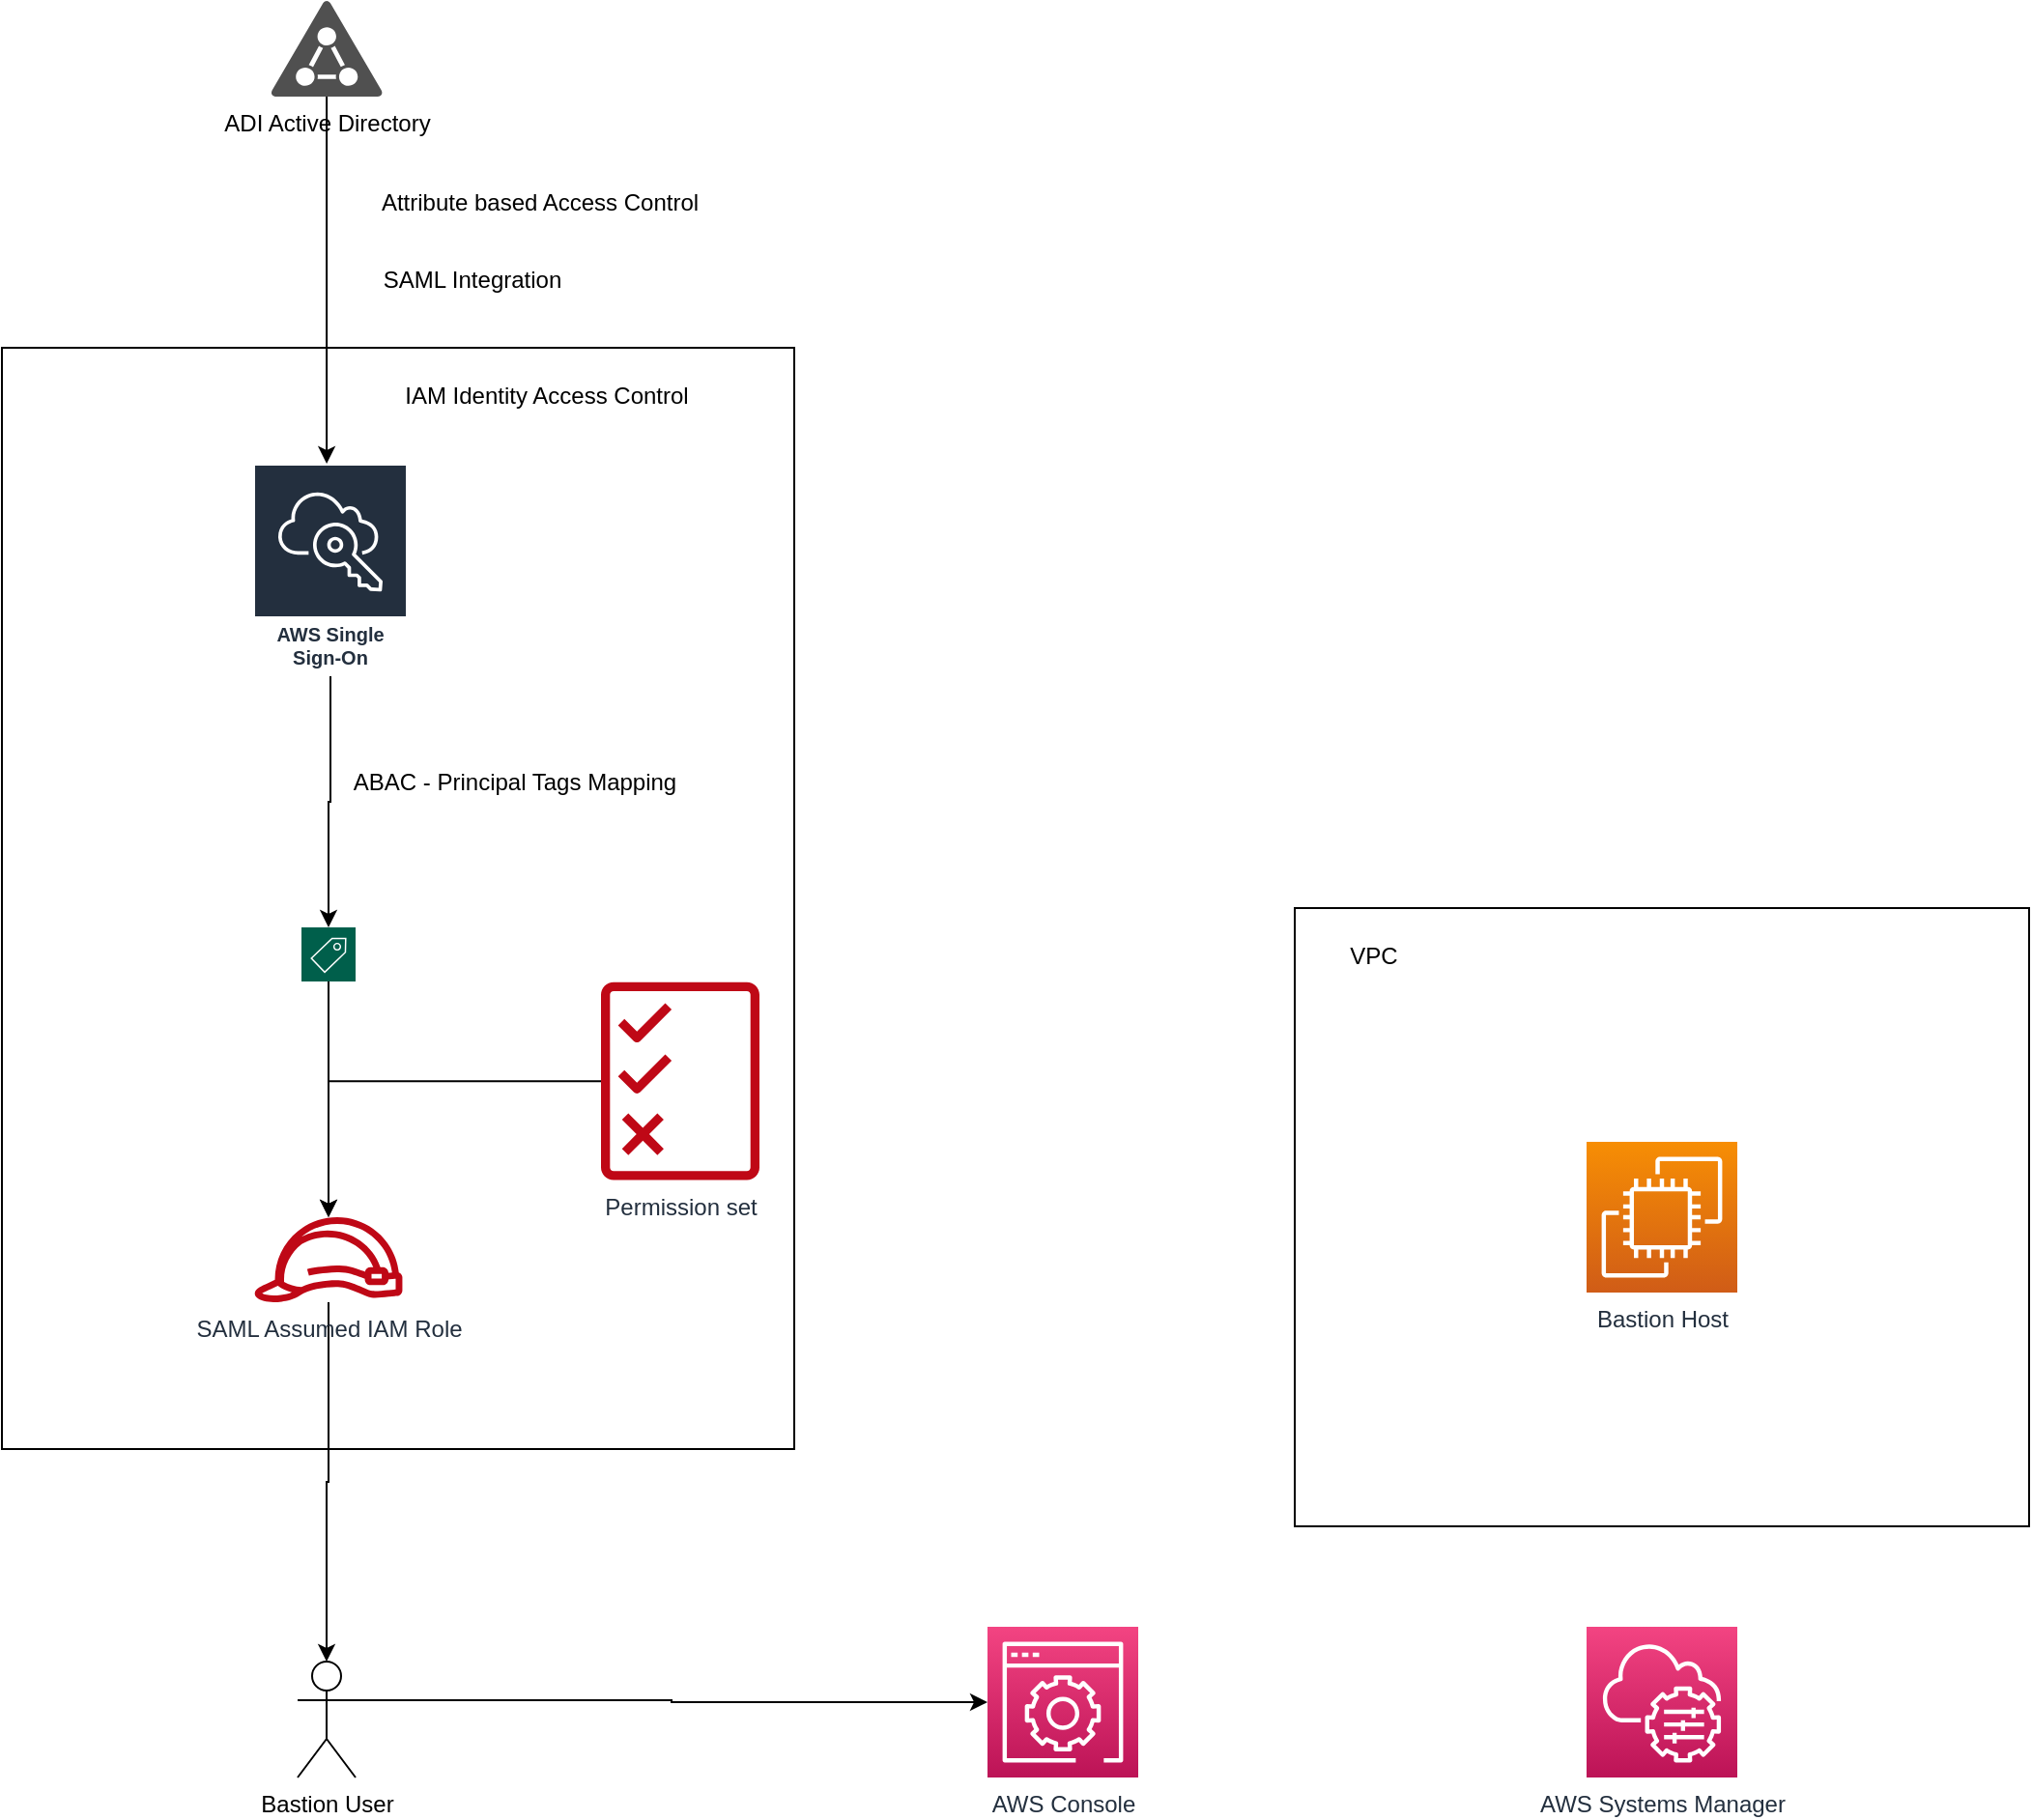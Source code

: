 <mxfile version="21.0.2" type="github">
  <diagram name="Page-1" id="sDcosQPgiZDwW8YW9xRA">
    <mxGraphModel dx="1334" dy="553" grid="1" gridSize="10" guides="1" tooltips="1" connect="1" arrows="1" fold="1" page="0" pageScale="1" pageWidth="850" pageHeight="1100" math="0" shadow="0">
      <root>
        <mxCell id="0" />
        <mxCell id="1" parent="0" />
        <mxCell id="5bl7u4Xtsho082jTFq0C-17" value="" style="rounded=0;whiteSpace=wrap;html=1;" vertex="1" parent="1">
          <mxGeometry x="-370" y="270" width="410" height="570" as="geometry" />
        </mxCell>
        <mxCell id="5bl7u4Xtsho082jTFq0C-14" style="edgeStyle=orthogonalEdgeStyle;rounded=0;orthogonalLoop=1;jettySize=auto;html=1;" edge="1" parent="1" source="5bl7u4Xtsho082jTFq0C-1" target="5bl7u4Xtsho082jTFq0C-2">
          <mxGeometry relative="1" as="geometry" />
        </mxCell>
        <mxCell id="5bl7u4Xtsho082jTFq0C-1" value="" style="sketch=0;pointerEvents=1;shadow=0;dashed=0;html=1;strokeColor=none;fillColor=#005F4B;labelPosition=center;verticalLabelPosition=bottom;verticalAlign=top;align=center;outlineConnect=0;shape=mxgraph.veeam2.tag;" vertex="1" parent="1">
          <mxGeometry x="-215" y="570" width="28.0" height="28.0" as="geometry" />
        </mxCell>
        <mxCell id="5bl7u4Xtsho082jTFq0C-16" style="edgeStyle=orthogonalEdgeStyle;rounded=0;orthogonalLoop=1;jettySize=auto;html=1;entryX=0.5;entryY=0;entryDx=0;entryDy=0;entryPerimeter=0;" edge="1" parent="1" source="5bl7u4Xtsho082jTFq0C-2" target="5bl7u4Xtsho082jTFq0C-5">
          <mxGeometry relative="1" as="geometry" />
        </mxCell>
        <mxCell id="5bl7u4Xtsho082jTFq0C-12" style="edgeStyle=orthogonalEdgeStyle;rounded=0;orthogonalLoop=1;jettySize=auto;html=1;" edge="1" parent="1" source="5bl7u4Xtsho082jTFq0C-4" target="5bl7u4Xtsho082jTFq0C-1">
          <mxGeometry relative="1" as="geometry" />
        </mxCell>
        <mxCell id="5bl7u4Xtsho082jTFq0C-4" value="AWS Single Sign-On" style="sketch=0;outlineConnect=0;fontColor=#232F3E;gradientColor=none;strokeColor=#ffffff;fillColor=#232F3E;dashed=0;verticalLabelPosition=middle;verticalAlign=bottom;align=center;html=1;whiteSpace=wrap;fontSize=10;fontStyle=1;spacing=3;shape=mxgraph.aws4.productIcon;prIcon=mxgraph.aws4.single_sign_on;" vertex="1" parent="1">
          <mxGeometry x="-240" y="330" width="80" height="110" as="geometry" />
        </mxCell>
        <mxCell id="5bl7u4Xtsho082jTFq0C-20" style="edgeStyle=orthogonalEdgeStyle;rounded=0;orthogonalLoop=1;jettySize=auto;html=1;exitX=1;exitY=0.333;exitDx=0;exitDy=0;exitPerimeter=0;" edge="1" parent="1" source="5bl7u4Xtsho082jTFq0C-5" target="5bl7u4Xtsho082jTFq0C-19">
          <mxGeometry relative="1" as="geometry" />
        </mxCell>
        <mxCell id="5bl7u4Xtsho082jTFq0C-5" value="Bastion User" style="shape=umlActor;verticalLabelPosition=bottom;verticalAlign=top;html=1;outlineConnect=0;" vertex="1" parent="1">
          <mxGeometry x="-217" y="950" width="30" height="60" as="geometry" />
        </mxCell>
        <mxCell id="5bl7u4Xtsho082jTFq0C-15" style="edgeStyle=orthogonalEdgeStyle;rounded=0;orthogonalLoop=1;jettySize=auto;html=1;" edge="1" parent="1" source="5bl7u4Xtsho082jTFq0C-7" target="5bl7u4Xtsho082jTFq0C-2">
          <mxGeometry relative="1" as="geometry" />
        </mxCell>
        <mxCell id="5bl7u4Xtsho082jTFq0C-7" value="Permission set" style="sketch=0;outlineConnect=0;fontColor=#232F3E;gradientColor=none;fillColor=#BF0816;strokeColor=none;dashed=0;verticalLabelPosition=bottom;verticalAlign=top;align=center;html=1;fontSize=12;fontStyle=0;aspect=fixed;pointerEvents=1;shape=mxgraph.aws4.permissions;" vertex="1" parent="1">
          <mxGeometry x="-60" y="598" width="82" height="103.16" as="geometry" />
        </mxCell>
        <mxCell id="5bl7u4Xtsho082jTFq0C-9" style="edgeStyle=orthogonalEdgeStyle;rounded=0;orthogonalLoop=1;jettySize=auto;html=1;" edge="1" parent="1" source="5bl7u4Xtsho082jTFq0C-8" target="5bl7u4Xtsho082jTFq0C-4">
          <mxGeometry relative="1" as="geometry">
            <Array as="points">
              <mxPoint x="-202" y="280" />
              <mxPoint x="-202" y="280" />
            </Array>
          </mxGeometry>
        </mxCell>
        <mxCell id="5bl7u4Xtsho082jTFq0C-8" value="ADI Active Directory" style="sketch=0;pointerEvents=1;shadow=0;dashed=0;html=1;strokeColor=none;fillColor=#505050;labelPosition=center;verticalLabelPosition=bottom;verticalAlign=top;outlineConnect=0;align=center;shape=mxgraph.office.security.active_directory;" vertex="1" parent="1">
          <mxGeometry x="-231.25" y="90" width="58.5" height="50" as="geometry" />
        </mxCell>
        <mxCell id="5bl7u4Xtsho082jTFq0C-10" value="SAML Integration" style="text;html=1;align=center;verticalAlign=middle;resizable=0;points=[];autosize=1;strokeColor=none;fillColor=none;" vertex="1" parent="1">
          <mxGeometry x="-187" y="220" width="120" height="30" as="geometry" />
        </mxCell>
        <mxCell id="5bl7u4Xtsho082jTFq0C-11" value="Attribute based Access Control" style="text;html=1;align=center;verticalAlign=middle;resizable=0;points=[];autosize=1;strokeColor=none;fillColor=none;" vertex="1" parent="1">
          <mxGeometry x="-187" y="180" width="190" height="30" as="geometry" />
        </mxCell>
        <mxCell id="5bl7u4Xtsho082jTFq0C-18" value="IAM Identity Access Control" style="text;html=1;strokeColor=none;fillColor=none;align=center;verticalAlign=middle;whiteSpace=wrap;rounded=0;" vertex="1" parent="1">
          <mxGeometry x="-172.75" y="280" width="170" height="30" as="geometry" />
        </mxCell>
        <mxCell id="5bl7u4Xtsho082jTFq0C-2" value="SAML Assumed IAM Role" style="sketch=0;outlineConnect=0;fontColor=#232F3E;gradientColor=none;fillColor=#BF0816;strokeColor=none;dashed=0;verticalLabelPosition=bottom;verticalAlign=top;align=center;html=1;fontSize=12;fontStyle=0;aspect=fixed;pointerEvents=1;shape=mxgraph.aws4.role;" vertex="1" parent="1">
          <mxGeometry x="-240" y="720" width="78" height="44" as="geometry" />
        </mxCell>
        <mxCell id="5bl7u4Xtsho082jTFq0C-13" value="ABAC - Principal Tags Mapping" style="text;html=1;align=center;verticalAlign=middle;resizable=0;points=[];autosize=1;strokeColor=none;fillColor=none;" vertex="1" parent="1">
          <mxGeometry x="-200" y="480" width="190" height="30" as="geometry" />
        </mxCell>
        <mxCell id="5bl7u4Xtsho082jTFq0C-19" value="AWS Console" style="sketch=0;points=[[0,0,0],[0.25,0,0],[0.5,0,0],[0.75,0,0],[1,0,0],[0,1,0],[0.25,1,0],[0.5,1,0],[0.75,1,0],[1,1,0],[0,0.25,0],[0,0.5,0],[0,0.75,0],[1,0.25,0],[1,0.5,0],[1,0.75,0]];points=[[0,0,0],[0.25,0,0],[0.5,0,0],[0.75,0,0],[1,0,0],[0,1,0],[0.25,1,0],[0.5,1,0],[0.75,1,0],[1,1,0],[0,0.25,0],[0,0.5,0],[0,0.75,0],[1,0.25,0],[1,0.5,0],[1,0.75,0]];outlineConnect=0;fontColor=#232F3E;gradientColor=#F34482;gradientDirection=north;fillColor=#BC1356;strokeColor=#ffffff;dashed=0;verticalLabelPosition=bottom;verticalAlign=top;align=center;html=1;fontSize=12;fontStyle=0;aspect=fixed;shape=mxgraph.aws4.resourceIcon;resIcon=mxgraph.aws4.management_console;" vertex="1" parent="1">
          <mxGeometry x="140" y="932" width="78" height="78" as="geometry" />
        </mxCell>
        <mxCell id="5bl7u4Xtsho082jTFq0C-21" value="AWS Systems Manager" style="sketch=0;points=[[0,0,0],[0.25,0,0],[0.5,0,0],[0.75,0,0],[1,0,0],[0,1,0],[0.25,1,0],[0.5,1,0],[0.75,1,0],[1,1,0],[0,0.25,0],[0,0.5,0],[0,0.75,0],[1,0.25,0],[1,0.5,0],[1,0.75,0]];points=[[0,0,0],[0.25,0,0],[0.5,0,0],[0.75,0,0],[1,0,0],[0,1,0],[0.25,1,0],[0.5,1,0],[0.75,1,0],[1,1,0],[0,0.25,0],[0,0.5,0],[0,0.75,0],[1,0.25,0],[1,0.5,0],[1,0.75,0]];outlineConnect=0;fontColor=#232F3E;gradientColor=#F34482;gradientDirection=north;fillColor=#BC1356;strokeColor=#ffffff;dashed=0;verticalLabelPosition=bottom;verticalAlign=top;align=center;html=1;fontSize=12;fontStyle=0;aspect=fixed;shape=mxgraph.aws4.resourceIcon;resIcon=mxgraph.aws4.systems_manager;" vertex="1" parent="1">
          <mxGeometry x="450" y="932" width="78" height="78" as="geometry" />
        </mxCell>
        <mxCell id="5bl7u4Xtsho082jTFq0C-22" value="" style="rounded=0;whiteSpace=wrap;html=1;" vertex="1" parent="1">
          <mxGeometry x="299" y="560" width="380" height="320" as="geometry" />
        </mxCell>
        <mxCell id="5bl7u4Xtsho082jTFq0C-23" value="VPC" style="text;html=1;strokeColor=none;fillColor=none;align=center;verticalAlign=middle;whiteSpace=wrap;rounded=0;" vertex="1" parent="1">
          <mxGeometry x="310" y="570" width="60" height="30" as="geometry" />
        </mxCell>
        <mxCell id="5bl7u4Xtsho082jTFq0C-24" value="Bastion Host" style="sketch=0;points=[[0,0,0],[0.25,0,0],[0.5,0,0],[0.75,0,0],[1,0,0],[0,1,0],[0.25,1,0],[0.5,1,0],[0.75,1,0],[1,1,0],[0,0.25,0],[0,0.5,0],[0,0.75,0],[1,0.25,0],[1,0.5,0],[1,0.75,0]];outlineConnect=0;fontColor=#232F3E;gradientColor=#F78E04;gradientDirection=north;fillColor=#D05C17;strokeColor=#ffffff;dashed=0;verticalLabelPosition=bottom;verticalAlign=top;align=center;html=1;fontSize=12;fontStyle=0;aspect=fixed;shape=mxgraph.aws4.resourceIcon;resIcon=mxgraph.aws4.ec2;" vertex="1" parent="1">
          <mxGeometry x="450" y="681" width="78" height="78" as="geometry" />
        </mxCell>
      </root>
    </mxGraphModel>
  </diagram>
</mxfile>
